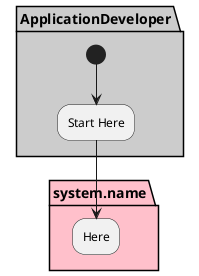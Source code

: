 @startuml


partition "ApplicationDeveloper"  #cccccc {
  (*) --> "Start Here"
}

partition "system.name" #pink {
  "Start Here" --> "Here"
}

@enduml
